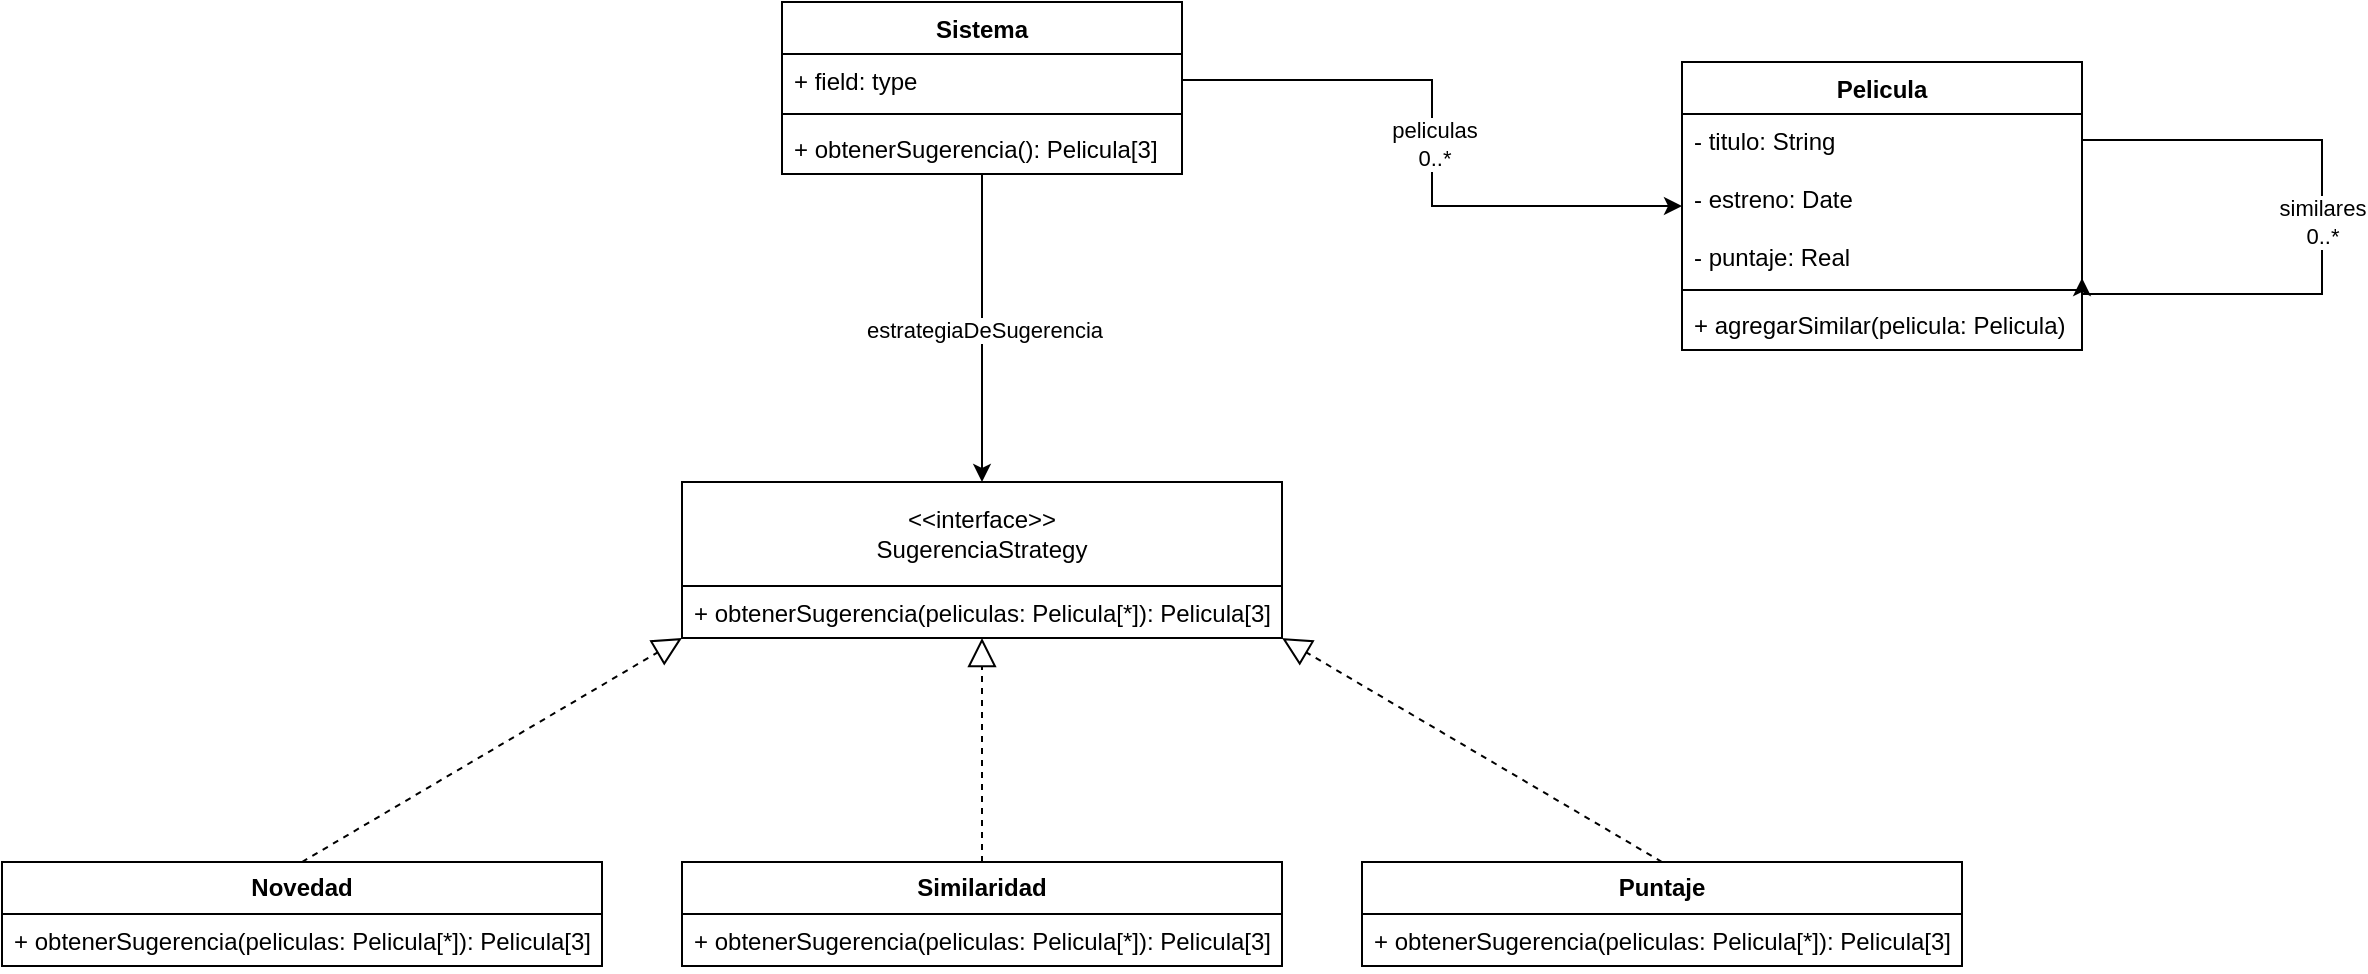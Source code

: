 <mxfile version="24.4.4" type="device">
  <diagram name="Page-1" id="5YmiWZlR99oBPy4eumGc">
    <mxGraphModel dx="2284" dy="738" grid="1" gridSize="10" guides="1" tooltips="1" connect="1" arrows="1" fold="1" page="1" pageScale="1" pageWidth="850" pageHeight="1100" math="0" shadow="0">
      <root>
        <mxCell id="0" />
        <mxCell id="1" parent="0" />
        <mxCell id="FcQpKTI3SHB1tD3teJRR-17" style="edgeStyle=orthogonalEdgeStyle;rounded=0;orthogonalLoop=1;jettySize=auto;html=1;exitX=0.5;exitY=1;exitDx=0;exitDy=0;entryX=0.5;entryY=0;entryDx=0;entryDy=0;" edge="1" parent="1" source="FcQpKTI3SHB1tD3teJRR-1" target="FcQpKTI3SHB1tD3teJRR-13">
          <mxGeometry relative="1" as="geometry" />
        </mxCell>
        <mxCell id="FcQpKTI3SHB1tD3teJRR-18" value="&lt;div&gt;estrategiaDeSugerencia&lt;/div&gt;" style="edgeLabel;html=1;align=center;verticalAlign=middle;resizable=0;points=[];" vertex="1" connectable="0" parent="FcQpKTI3SHB1tD3teJRR-17">
          <mxGeometry x="0.013" y="1" relative="1" as="geometry">
            <mxPoint as="offset" />
          </mxGeometry>
        </mxCell>
        <mxCell id="FcQpKTI3SHB1tD3teJRR-1" value="Sistema" style="swimlane;fontStyle=1;align=center;verticalAlign=top;childLayout=stackLayout;horizontal=1;startSize=26;horizontalStack=0;resizeParent=1;resizeParentMax=0;resizeLast=0;collapsible=1;marginBottom=0;whiteSpace=wrap;html=1;" vertex="1" parent="1">
          <mxGeometry x="30" y="250" width="200" height="86" as="geometry" />
        </mxCell>
        <mxCell id="FcQpKTI3SHB1tD3teJRR-2" value="+ field: type" style="text;strokeColor=none;fillColor=none;align=left;verticalAlign=top;spacingLeft=4;spacingRight=4;overflow=hidden;rotatable=0;points=[[0,0.5],[1,0.5]];portConstraint=eastwest;whiteSpace=wrap;html=1;" vertex="1" parent="FcQpKTI3SHB1tD3teJRR-1">
          <mxGeometry y="26" width="200" height="26" as="geometry" />
        </mxCell>
        <mxCell id="FcQpKTI3SHB1tD3teJRR-3" value="" style="line;strokeWidth=1;fillColor=none;align=left;verticalAlign=middle;spacingTop=-1;spacingLeft=3;spacingRight=3;rotatable=0;labelPosition=right;points=[];portConstraint=eastwest;strokeColor=inherit;" vertex="1" parent="FcQpKTI3SHB1tD3teJRR-1">
          <mxGeometry y="52" width="200" height="8" as="geometry" />
        </mxCell>
        <mxCell id="FcQpKTI3SHB1tD3teJRR-4" value="+ obtenerSugerencia(): Pelicula[3]" style="text;strokeColor=none;fillColor=none;align=left;verticalAlign=top;spacingLeft=4;spacingRight=4;overflow=hidden;rotatable=0;points=[[0,0.5],[1,0.5]];portConstraint=eastwest;whiteSpace=wrap;html=1;" vertex="1" parent="FcQpKTI3SHB1tD3teJRR-1">
          <mxGeometry y="60" width="200" height="26" as="geometry" />
        </mxCell>
        <mxCell id="FcQpKTI3SHB1tD3teJRR-5" value="Pelicula" style="swimlane;fontStyle=1;align=center;verticalAlign=top;childLayout=stackLayout;horizontal=1;startSize=26;horizontalStack=0;resizeParent=1;resizeParentMax=0;resizeLast=0;collapsible=1;marginBottom=0;whiteSpace=wrap;html=1;" vertex="1" parent="1">
          <mxGeometry x="480" y="280" width="200" height="144" as="geometry" />
        </mxCell>
        <mxCell id="FcQpKTI3SHB1tD3teJRR-6" value="&lt;div&gt;- titulo: String&lt;/div&gt;&lt;div&gt;&lt;br&gt;&lt;/div&gt;&lt;div&gt;- estreno: Date&lt;/div&gt;&lt;div&gt;&lt;br&gt;&lt;/div&gt;&lt;div&gt;- puntaje: Real&lt;br&gt;&lt;/div&gt;" style="text;strokeColor=none;fillColor=none;align=left;verticalAlign=top;spacingLeft=4;spacingRight=4;overflow=hidden;rotatable=0;points=[[0,0.5],[1,0.5]];portConstraint=eastwest;whiteSpace=wrap;html=1;" vertex="1" parent="FcQpKTI3SHB1tD3teJRR-5">
          <mxGeometry y="26" width="200" height="84" as="geometry" />
        </mxCell>
        <mxCell id="FcQpKTI3SHB1tD3teJRR-7" value="" style="line;strokeWidth=1;fillColor=none;align=left;verticalAlign=middle;spacingTop=-1;spacingLeft=3;spacingRight=3;rotatable=0;labelPosition=right;points=[];portConstraint=eastwest;strokeColor=inherit;" vertex="1" parent="FcQpKTI3SHB1tD3teJRR-5">
          <mxGeometry y="110" width="200" height="8" as="geometry" />
        </mxCell>
        <mxCell id="FcQpKTI3SHB1tD3teJRR-8" value="+ agregarSimilar(pelicula: Pelicula)" style="text;strokeColor=none;fillColor=none;align=left;verticalAlign=top;spacingLeft=4;spacingRight=4;overflow=hidden;rotatable=0;points=[[0,0.5],[1,0.5]];portConstraint=eastwest;whiteSpace=wrap;html=1;" vertex="1" parent="FcQpKTI3SHB1tD3teJRR-5">
          <mxGeometry y="118" width="200" height="26" as="geometry" />
        </mxCell>
        <mxCell id="FcQpKTI3SHB1tD3teJRR-9" style="edgeStyle=orthogonalEdgeStyle;rounded=0;orthogonalLoop=1;jettySize=auto;html=1;exitX=1;exitY=0.5;exitDx=0;exitDy=0;entryX=0;entryY=0.5;entryDx=0;entryDy=0;" edge="1" parent="1" source="FcQpKTI3SHB1tD3teJRR-2" target="FcQpKTI3SHB1tD3teJRR-5">
          <mxGeometry relative="1" as="geometry" />
        </mxCell>
        <mxCell id="FcQpKTI3SHB1tD3teJRR-10" value="&lt;div&gt;peliculas&lt;/div&gt;&lt;div&gt;0..*&lt;br&gt;&lt;/div&gt;" style="edgeLabel;html=1;align=center;verticalAlign=middle;resizable=0;points=[];" vertex="1" connectable="0" parent="FcQpKTI3SHB1tD3teJRR-9">
          <mxGeometry y="1" relative="1" as="geometry">
            <mxPoint as="offset" />
          </mxGeometry>
        </mxCell>
        <mxCell id="FcQpKTI3SHB1tD3teJRR-11" style="edgeStyle=orthogonalEdgeStyle;rounded=0;orthogonalLoop=1;jettySize=auto;html=1;exitX=1;exitY=0.25;exitDx=0;exitDy=0;entryX=1;entryY=0.75;entryDx=0;entryDy=0;" edge="1" parent="1" source="FcQpKTI3SHB1tD3teJRR-5" target="FcQpKTI3SHB1tD3teJRR-5">
          <mxGeometry relative="1" as="geometry">
            <Array as="points">
              <mxPoint x="800" y="319" />
              <mxPoint x="800" y="396" />
            </Array>
          </mxGeometry>
        </mxCell>
        <mxCell id="FcQpKTI3SHB1tD3teJRR-12" value="&lt;div&gt;similares&lt;/div&gt;&lt;div&gt;0..*&lt;br&gt;&lt;/div&gt;" style="edgeLabel;html=1;align=center;verticalAlign=middle;resizable=0;points=[];" vertex="1" connectable="0" parent="FcQpKTI3SHB1tD3teJRR-11">
          <mxGeometry relative="1" as="geometry">
            <mxPoint as="offset" />
          </mxGeometry>
        </mxCell>
        <mxCell id="FcQpKTI3SHB1tD3teJRR-13" value="&lt;div&gt;&amp;lt;&amp;lt;interface&amp;gt;&amp;gt;&lt;/div&gt;&lt;div&gt;SugerenciaStrategy&lt;br&gt;&lt;/div&gt;" style="swimlane;fontStyle=0;childLayout=stackLayout;horizontal=1;startSize=52;fillColor=none;horizontalStack=0;resizeParent=1;resizeParentMax=0;resizeLast=0;collapsible=1;marginBottom=0;whiteSpace=wrap;html=1;" vertex="1" parent="1">
          <mxGeometry x="-20" y="490" width="300" height="78" as="geometry" />
        </mxCell>
        <mxCell id="FcQpKTI3SHB1tD3teJRR-14" value="+ obtenerSugerencia(peliculas: Pelicula[*]): Pelicula[3]" style="text;strokeColor=none;fillColor=none;align=left;verticalAlign=top;spacingLeft=4;spacingRight=4;overflow=hidden;rotatable=0;points=[[0,0.5],[1,0.5]];portConstraint=eastwest;whiteSpace=wrap;html=1;" vertex="1" parent="FcQpKTI3SHB1tD3teJRR-13">
          <mxGeometry y="52" width="300" height="26" as="geometry" />
        </mxCell>
        <mxCell id="FcQpKTI3SHB1tD3teJRR-23" value="&lt;b&gt;Novedad&lt;/b&gt;" style="swimlane;fontStyle=0;childLayout=stackLayout;horizontal=1;startSize=26;fillColor=none;horizontalStack=0;resizeParent=1;resizeParentMax=0;resizeLast=0;collapsible=1;marginBottom=0;whiteSpace=wrap;html=1;" vertex="1" parent="1">
          <mxGeometry x="-360" y="680" width="300" height="52" as="geometry" />
        </mxCell>
        <mxCell id="FcQpKTI3SHB1tD3teJRR-24" value="+ obtenerSugerencia(peliculas: Pelicula[*]): Pelicula[3]" style="text;strokeColor=none;fillColor=none;align=left;verticalAlign=top;spacingLeft=4;spacingRight=4;overflow=hidden;rotatable=0;points=[[0,0.5],[1,0.5]];portConstraint=eastwest;whiteSpace=wrap;html=1;" vertex="1" parent="FcQpKTI3SHB1tD3teJRR-23">
          <mxGeometry y="26" width="300" height="26" as="geometry" />
        </mxCell>
        <mxCell id="FcQpKTI3SHB1tD3teJRR-31" value="Similaridad" style="swimlane;fontStyle=1;childLayout=stackLayout;horizontal=1;startSize=26;fillColor=none;horizontalStack=0;resizeParent=1;resizeParentMax=0;resizeLast=0;collapsible=1;marginBottom=0;whiteSpace=wrap;html=1;" vertex="1" parent="1">
          <mxGeometry x="-20" y="680" width="300" height="52" as="geometry" />
        </mxCell>
        <mxCell id="FcQpKTI3SHB1tD3teJRR-32" value="+ obtenerSugerencia(peliculas: Pelicula[*]): Pelicula[3]" style="text;strokeColor=none;fillColor=none;align=left;verticalAlign=top;spacingLeft=4;spacingRight=4;overflow=hidden;rotatable=0;points=[[0,0.5],[1,0.5]];portConstraint=eastwest;whiteSpace=wrap;html=1;" vertex="1" parent="FcQpKTI3SHB1tD3teJRR-31">
          <mxGeometry y="26" width="300" height="26" as="geometry" />
        </mxCell>
        <mxCell id="FcQpKTI3SHB1tD3teJRR-33" value="&lt;b&gt;Puntaje&lt;br&gt;&lt;/b&gt;" style="swimlane;fontStyle=0;childLayout=stackLayout;horizontal=1;startSize=26;fillColor=none;horizontalStack=0;resizeParent=1;resizeParentMax=0;resizeLast=0;collapsible=1;marginBottom=0;whiteSpace=wrap;html=1;" vertex="1" parent="1">
          <mxGeometry x="320" y="680" width="300" height="52" as="geometry" />
        </mxCell>
        <mxCell id="FcQpKTI3SHB1tD3teJRR-34" value="+ obtenerSugerencia(peliculas: Pelicula[*]): Pelicula[3]" style="text;strokeColor=none;fillColor=none;align=left;verticalAlign=top;spacingLeft=4;spacingRight=4;overflow=hidden;rotatable=0;points=[[0,0.5],[1,0.5]];portConstraint=eastwest;whiteSpace=wrap;html=1;" vertex="1" parent="FcQpKTI3SHB1tD3teJRR-33">
          <mxGeometry y="26" width="300" height="26" as="geometry" />
        </mxCell>
        <mxCell id="FcQpKTI3SHB1tD3teJRR-35" value="" style="endArrow=block;dashed=1;endFill=0;endSize=12;html=1;rounded=0;exitX=0.5;exitY=0;exitDx=0;exitDy=0;entryX=0;entryY=1;entryDx=0;entryDy=0;" edge="1" parent="1" source="FcQpKTI3SHB1tD3teJRR-23" target="FcQpKTI3SHB1tD3teJRR-13">
          <mxGeometry width="160" relative="1" as="geometry">
            <mxPoint x="-70" y="650" as="sourcePoint" />
            <mxPoint x="220" y="650" as="targetPoint" />
          </mxGeometry>
        </mxCell>
        <mxCell id="FcQpKTI3SHB1tD3teJRR-36" value="" style="endArrow=block;dashed=1;endFill=0;endSize=12;html=1;rounded=0;entryX=0.5;entryY=1;entryDx=0;entryDy=0;exitX=0.5;exitY=0;exitDx=0;exitDy=0;" edge="1" parent="1" source="FcQpKTI3SHB1tD3teJRR-31" target="FcQpKTI3SHB1tD3teJRR-13">
          <mxGeometry width="160" relative="1" as="geometry">
            <mxPoint x="60" y="650" as="sourcePoint" />
            <mxPoint x="220" y="650" as="targetPoint" />
          </mxGeometry>
        </mxCell>
        <mxCell id="FcQpKTI3SHB1tD3teJRR-37" value="" style="endArrow=block;dashed=1;endFill=0;endSize=12;html=1;rounded=0;entryX=1;entryY=1;entryDx=0;entryDy=0;exitX=0.5;exitY=0;exitDx=0;exitDy=0;" edge="1" parent="1" source="FcQpKTI3SHB1tD3teJRR-33" target="FcQpKTI3SHB1tD3teJRR-13">
          <mxGeometry width="160" relative="1" as="geometry">
            <mxPoint x="60" y="650" as="sourcePoint" />
            <mxPoint x="220" y="650" as="targetPoint" />
          </mxGeometry>
        </mxCell>
      </root>
    </mxGraphModel>
  </diagram>
</mxfile>
